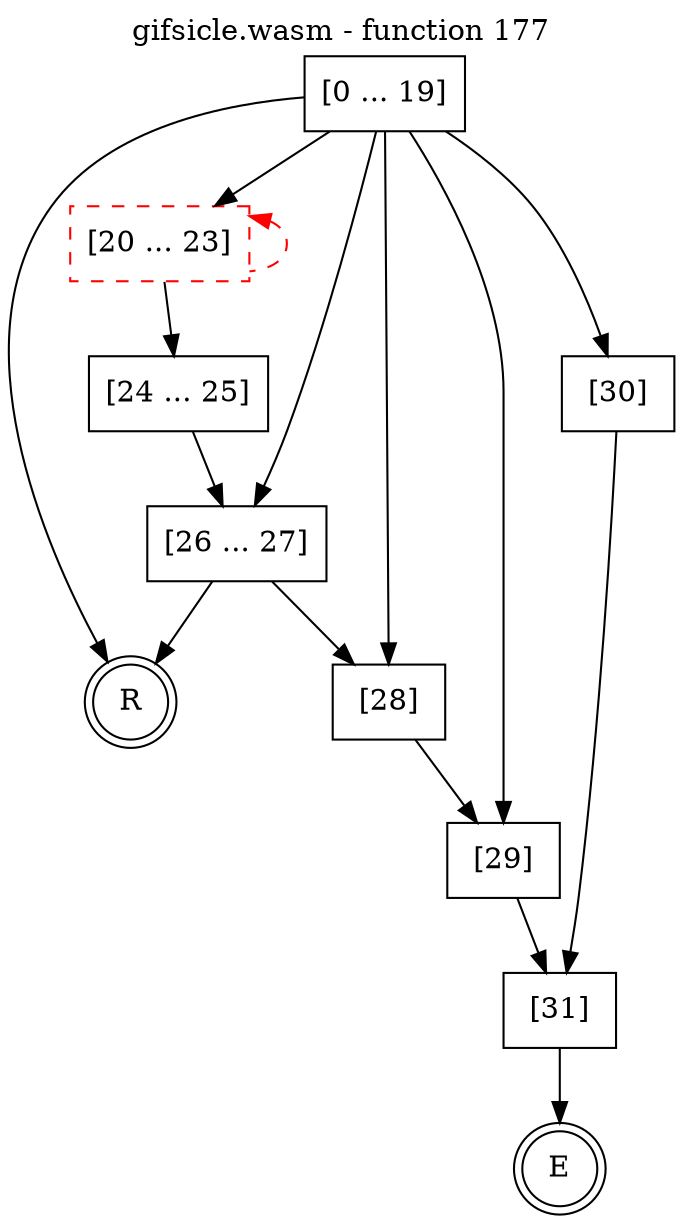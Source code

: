 digraph finite_state_machine {
    label = "gifsicle.wasm - function 177"
    labelloc =  t
    labelfontsize = 16
    labelfontcolor = black
    labelfontname = "Helvetica"
    node [shape = doublecircle]; E R ;
    node [shape = box];
    node [shape=box, color=black, style=solid] 0[label="[0 ... 19]"]
    node [shape=box, color=red, style=dashed] 20[label="[20 ... 23]"]
    node [shape=box, color=black, style=solid] 24[label="[24 ... 25]"]
    node [shape=box, color=black, style=solid] 26[label="[26 ... 27]"]
    node [shape=box, color=black, style=solid] 28[label="[28]"]
    node [shape=box, color=black, style=solid] 29[label="[29]"]
    node [shape=box, color=black, style=solid] 30[label="[30]"]
    node [shape=box, color=black, style=solid] 31[label="[31]"]
    node [shape=box, color=black, style=solid] R[label="R"]
    0 -> 20;
    0 -> 26;
    0 -> 28;
    0 -> 29;
    0 -> 30;
    0 -> R;
    20 -> 24;
    20 -> 20[style="dashed" color="red" dir=back];
    24 -> 26;
    26 -> 28;
    26 -> R;
    28 -> 29;
    29 -> 31;
    30 -> 31;
    31 -> E;
}
